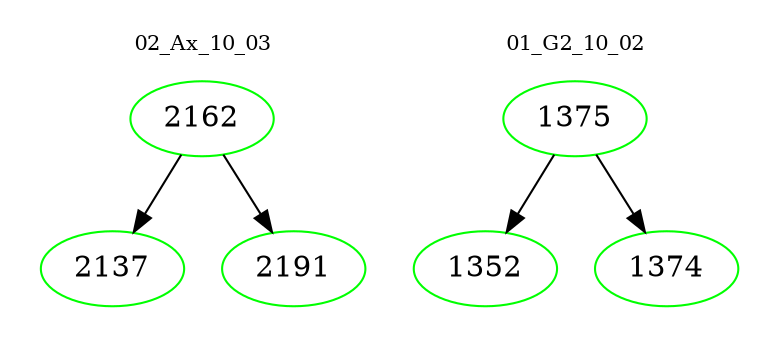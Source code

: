 digraph{
subgraph cluster_0 {
color = white
label = "02_Ax_10_03";
fontsize=10;
T0_2162 [label="2162", color="green"]
T0_2162 -> T0_2137 [color="black"]
T0_2137 [label="2137", color="green"]
T0_2162 -> T0_2191 [color="black"]
T0_2191 [label="2191", color="green"]
}
subgraph cluster_1 {
color = white
label = "01_G2_10_02";
fontsize=10;
T1_1375 [label="1375", color="green"]
T1_1375 -> T1_1352 [color="black"]
T1_1352 [label="1352", color="green"]
T1_1375 -> T1_1374 [color="black"]
T1_1374 [label="1374", color="green"]
}
}
